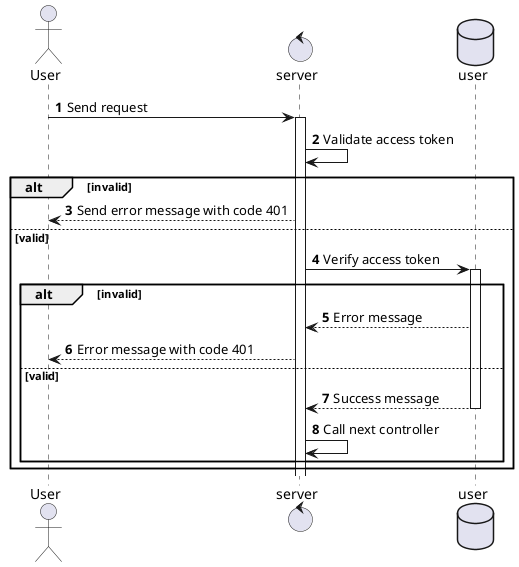 @startuml Authorization

actor User
control server
database user

autonumber

User -> server: Send request
activate server
server -> server: Validate access token
alt invalid
    server --> User: Send error message with code 401
else valid
    server -> user: Verify access token
    activate user
    alt invalid
        user --> server: Error message
        server --> User: Error message with code 401
    else valid
        user --> server: Success message
        deactivate user
        server -> server: Call next controller
    end
end

@enduml